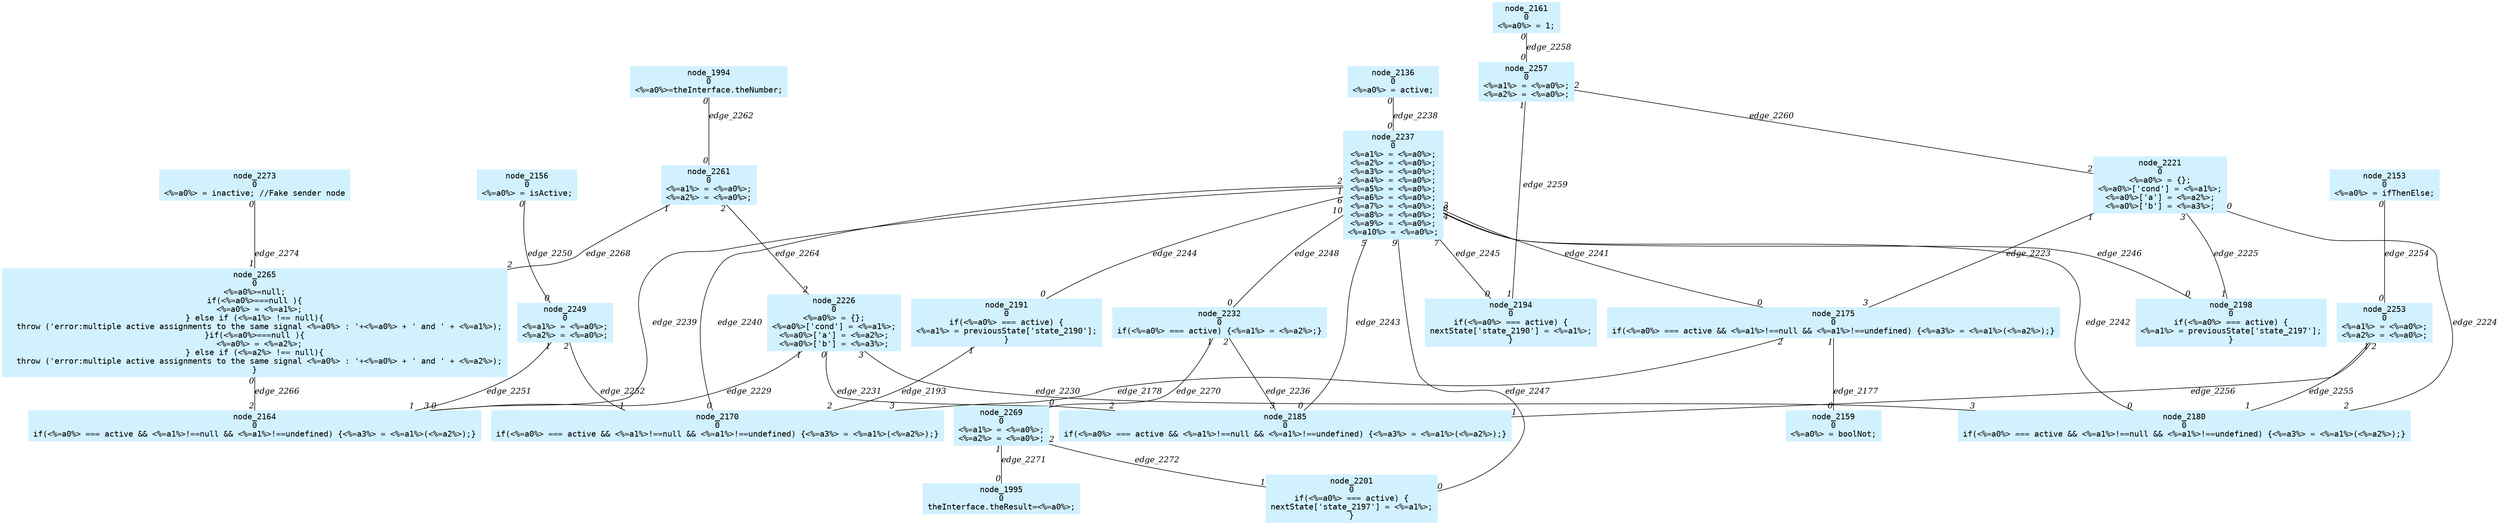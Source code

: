 digraph g{node_1994 [shape=box, style=filled, color="#d1f1ff", fontname="Courier", label="node_1994
0
<%=a0%>=theInterface.theNumber;
" ]
node_1995 [shape=box, style=filled, color="#d1f1ff", fontname="Courier", label="node_1995
0
theInterface.theResult=<%=a0%>;
" ]
node_2136 [shape=box, style=filled, color="#d1f1ff", fontname="Courier", label="node_2136
0
<%=a0%> = active;
" ]
node_2153 [shape=box, style=filled, color="#d1f1ff", fontname="Courier", label="node_2153
0
<%=a0%> = ifThenElse;
" ]
node_2156 [shape=box, style=filled, color="#d1f1ff", fontname="Courier", label="node_2156
0
<%=a0%> = isActive;
" ]
node_2159 [shape=box, style=filled, color="#d1f1ff", fontname="Courier", label="node_2159
0
<%=a0%> = boolNot;
" ]
node_2161 [shape=box, style=filled, color="#d1f1ff", fontname="Courier", label="node_2161
0
<%=a0%> = 1;
" ]
node_2164 [shape=box, style=filled, color="#d1f1ff", fontname="Courier", label="node_2164
0
if(<%=a0%> === active && <%=a1%>!==null && <%=a1%>!==undefined) {<%=a3%> = <%=a1%>(<%=a2%>);}
" ]
node_2170 [shape=box, style=filled, color="#d1f1ff", fontname="Courier", label="node_2170
0
if(<%=a0%> === active && <%=a1%>!==null && <%=a1%>!==undefined) {<%=a3%> = <%=a1%>(<%=a2%>);}
" ]
node_2175 [shape=box, style=filled, color="#d1f1ff", fontname="Courier", label="node_2175
0
if(<%=a0%> === active && <%=a1%>!==null && <%=a1%>!==undefined) {<%=a3%> = <%=a1%>(<%=a2%>);}
" ]
node_2180 [shape=box, style=filled, color="#d1f1ff", fontname="Courier", label="node_2180
0
if(<%=a0%> === active && <%=a1%>!==null && <%=a1%>!==undefined) {<%=a3%> = <%=a1%>(<%=a2%>);}
" ]
node_2185 [shape=box, style=filled, color="#d1f1ff", fontname="Courier", label="node_2185
0
if(<%=a0%> === active && <%=a1%>!==null && <%=a1%>!==undefined) {<%=a3%> = <%=a1%>(<%=a2%>);}
" ]
node_2191 [shape=box, style=filled, color="#d1f1ff", fontname="Courier", label="node_2191
0
if(<%=a0%> === active) {
<%=a1%> = previousState['state_2190'];
}
" ]
node_2194 [shape=box, style=filled, color="#d1f1ff", fontname="Courier", label="node_2194
0
if(<%=a0%> === active) {
nextState['state_2190'] = <%=a1%>;
}
" ]
node_2198 [shape=box, style=filled, color="#d1f1ff", fontname="Courier", label="node_2198
0
if(<%=a0%> === active) {
<%=a1%> = previousState['state_2197'];
}
" ]
node_2201 [shape=box, style=filled, color="#d1f1ff", fontname="Courier", label="node_2201
0
if(<%=a0%> === active) {
nextState['state_2197'] = <%=a1%>;
}
" ]
node_2221 [shape=box, style=filled, color="#d1f1ff", fontname="Courier", label="node_2221
0
<%=a0%> = {};
<%=a0%>['cond'] = <%=a1%>;
<%=a0%>['a'] = <%=a2%>;
<%=a0%>['b'] = <%=a3%>;
" ]
node_2226 [shape=box, style=filled, color="#d1f1ff", fontname="Courier", label="node_2226
0
<%=a0%> = {};
<%=a0%>['cond'] = <%=a1%>;
<%=a0%>['a'] = <%=a2%>;
<%=a0%>['b'] = <%=a3%>;
" ]
node_2232 [shape=box, style=filled, color="#d1f1ff", fontname="Courier", label="node_2232
0
if(<%=a0%> === active) {<%=a1%> = <%=a2%>;}
" ]
node_2237 [shape=box, style=filled, color="#d1f1ff", fontname="Courier", label="node_2237
0
<%=a1%> = <%=a0%>;
<%=a2%> = <%=a0%>;
<%=a3%> = <%=a0%>;
<%=a4%> = <%=a0%>;
<%=a5%> = <%=a0%>;
<%=a6%> = <%=a0%>;
<%=a7%> = <%=a0%>;
<%=a8%> = <%=a0%>;
<%=a9%> = <%=a0%>;
<%=a10%> = <%=a0%>;
" ]
node_2249 [shape=box, style=filled, color="#d1f1ff", fontname="Courier", label="node_2249
0
<%=a1%> = <%=a0%>;
<%=a2%> = <%=a0%>;
" ]
node_2253 [shape=box, style=filled, color="#d1f1ff", fontname="Courier", label="node_2253
0
<%=a1%> = <%=a0%>;
<%=a2%> = <%=a0%>;
" ]
node_2257 [shape=box, style=filled, color="#d1f1ff", fontname="Courier", label="node_2257
0
<%=a1%> = <%=a0%>;
<%=a2%> = <%=a0%>;
" ]
node_2261 [shape=box, style=filled, color="#d1f1ff", fontname="Courier", label="node_2261
0
<%=a1%> = <%=a0%>;
<%=a2%> = <%=a0%>;
" ]
node_2265 [shape=box, style=filled, color="#d1f1ff", fontname="Courier", label="node_2265
0
<%=a0%>=null;
if(<%=a0%>===null ){
  <%=a0%> = <%=a1%>;
} else if (<%=a1%> !== null){
  throw ('error:multiple active assignments to the same signal <%=a0%> : '+<%=a0%> + ' and ' + <%=a1%>);
}if(<%=a0%>===null ){
  <%=a0%> = <%=a2%>;
} else if (<%=a2%> !== null){
  throw ('error:multiple active assignments to the same signal <%=a0%> : '+<%=a0%> + ' and ' + <%=a2%>);
}" ]
node_2269 [shape=box, style=filled, color="#d1f1ff", fontname="Courier", label="node_2269
0
<%=a1%> = <%=a0%>;
<%=a2%> = <%=a0%>;
" ]
node_2273 [shape=box, style=filled, color="#d1f1ff", fontname="Courier", label="node_2273
0
<%=a0%> = inactive; //Fake sender node
" ]
node_2175 -> node_2159 [dir=none, arrowHead=none, fontname="Times-Italic", label="edge_2177",  headlabel="0", taillabel="1" ]
node_2175 -> node_2170 [dir=none, arrowHead=none, fontname="Times-Italic", label="edge_2178",  headlabel="3", taillabel="2" ]
node_2191 -> node_2170 [dir=none, arrowHead=none, fontname="Times-Italic", label="edge_2193",  headlabel="2", taillabel="1" ]
node_2221 -> node_2175 [dir=none, arrowHead=none, fontname="Times-Italic", label="edge_2223",  headlabel="3", taillabel="1" ]
node_2221 -> node_2180 [dir=none, arrowHead=none, fontname="Times-Italic", label="edge_2224",  headlabel="2", taillabel="0" ]
node_2221 -> node_2198 [dir=none, arrowHead=none, fontname="Times-Italic", label="edge_2225",  headlabel="1", taillabel="3" ]
node_2226 -> node_2164 [dir=none, arrowHead=none, fontname="Times-Italic", label="edge_2229",  headlabel="3", taillabel="1" ]
node_2226 -> node_2180 [dir=none, arrowHead=none, fontname="Times-Italic", label="edge_2230",  headlabel="3", taillabel="3" ]
node_2226 -> node_2185 [dir=none, arrowHead=none, fontname="Times-Italic", label="edge_2231",  headlabel="2", taillabel="0" ]
node_2232 -> node_2185 [dir=none, arrowHead=none, fontname="Times-Italic", label="edge_2236",  headlabel="3", taillabel="2" ]
node_2136 -> node_2237 [dir=none, arrowHead=none, fontname="Times-Italic", label="edge_2238",  headlabel="0", taillabel="0" ]
node_2237 -> node_2164 [dir=none, arrowHead=none, fontname="Times-Italic", label="edge_2239",  headlabel="0", taillabel="1" ]
node_2237 -> node_2170 [dir=none, arrowHead=none, fontname="Times-Italic", label="edge_2240",  headlabel="0", taillabel="2" ]
node_2237 -> node_2175 [dir=none, arrowHead=none, fontname="Times-Italic", label="edge_2241",  headlabel="0", taillabel="3" ]
node_2237 -> node_2180 [dir=none, arrowHead=none, fontname="Times-Italic", label="edge_2242",  headlabel="0", taillabel="4" ]
node_2237 -> node_2185 [dir=none, arrowHead=none, fontname="Times-Italic", label="edge_2243",  headlabel="0", taillabel="5" ]
node_2237 -> node_2191 [dir=none, arrowHead=none, fontname="Times-Italic", label="edge_2244",  headlabel="0", taillabel="6" ]
node_2237 -> node_2194 [dir=none, arrowHead=none, fontname="Times-Italic", label="edge_2245",  headlabel="0", taillabel="7" ]
node_2237 -> node_2198 [dir=none, arrowHead=none, fontname="Times-Italic", label="edge_2246",  headlabel="0", taillabel="8" ]
node_2237 -> node_2201 [dir=none, arrowHead=none, fontname="Times-Italic", label="edge_2247",  headlabel="0", taillabel="9" ]
node_2237 -> node_2232 [dir=none, arrowHead=none, fontname="Times-Italic", label="edge_2248",  headlabel="0", taillabel="10" ]
node_2156 -> node_2249 [dir=none, arrowHead=none, fontname="Times-Italic", label="edge_2250",  headlabel="0", taillabel="0" ]
node_2249 -> node_2164 [dir=none, arrowHead=none, fontname="Times-Italic", label="edge_2251",  headlabel="1", taillabel="1" ]
node_2249 -> node_2170 [dir=none, arrowHead=none, fontname="Times-Italic", label="edge_2252",  headlabel="1", taillabel="2" ]
node_2153 -> node_2253 [dir=none, arrowHead=none, fontname="Times-Italic", label="edge_2254",  headlabel="0", taillabel="0" ]
node_2253 -> node_2180 [dir=none, arrowHead=none, fontname="Times-Italic", label="edge_2255",  headlabel="1", taillabel="1" ]
node_2253 -> node_2185 [dir=none, arrowHead=none, fontname="Times-Italic", label="edge_2256",  headlabel="1", taillabel="2" ]
node_2161 -> node_2257 [dir=none, arrowHead=none, fontname="Times-Italic", label="edge_2258",  headlabel="0", taillabel="0" ]
node_2257 -> node_2194 [dir=none, arrowHead=none, fontname="Times-Italic", label="edge_2259",  headlabel="1", taillabel="1" ]
node_2257 -> node_2221 [dir=none, arrowHead=none, fontname="Times-Italic", label="edge_2260",  headlabel="2", taillabel="2" ]
node_1994 -> node_2261 [dir=none, arrowHead=none, fontname="Times-Italic", label="edge_2262",  headlabel="0", taillabel="0" ]
node_2261 -> node_2226 [dir=none, arrowHead=none, fontname="Times-Italic", label="edge_2264",  headlabel="2", taillabel="2" ]
node_2265 -> node_2164 [dir=none, arrowHead=none, fontname="Times-Italic", label="edge_2266",  headlabel="2", taillabel="0" ]
node_2261 -> node_2265 [dir=none, arrowHead=none, fontname="Times-Italic", label="edge_2268",  headlabel="2", taillabel="1" ]
node_2232 -> node_2269 [dir=none, arrowHead=none, fontname="Times-Italic", label="edge_2270",  headlabel="0", taillabel="1" ]
node_2269 -> node_1995 [dir=none, arrowHead=none, fontname="Times-Italic", label="edge_2271",  headlabel="0", taillabel="1" ]
node_2269 -> node_2201 [dir=none, arrowHead=none, fontname="Times-Italic", label="edge_2272",  headlabel="1", taillabel="2" ]
node_2273 -> node_2265 [dir=none, arrowHead=none, fontname="Times-Italic", label="edge_2274",  headlabel="1", taillabel="0" ]
}